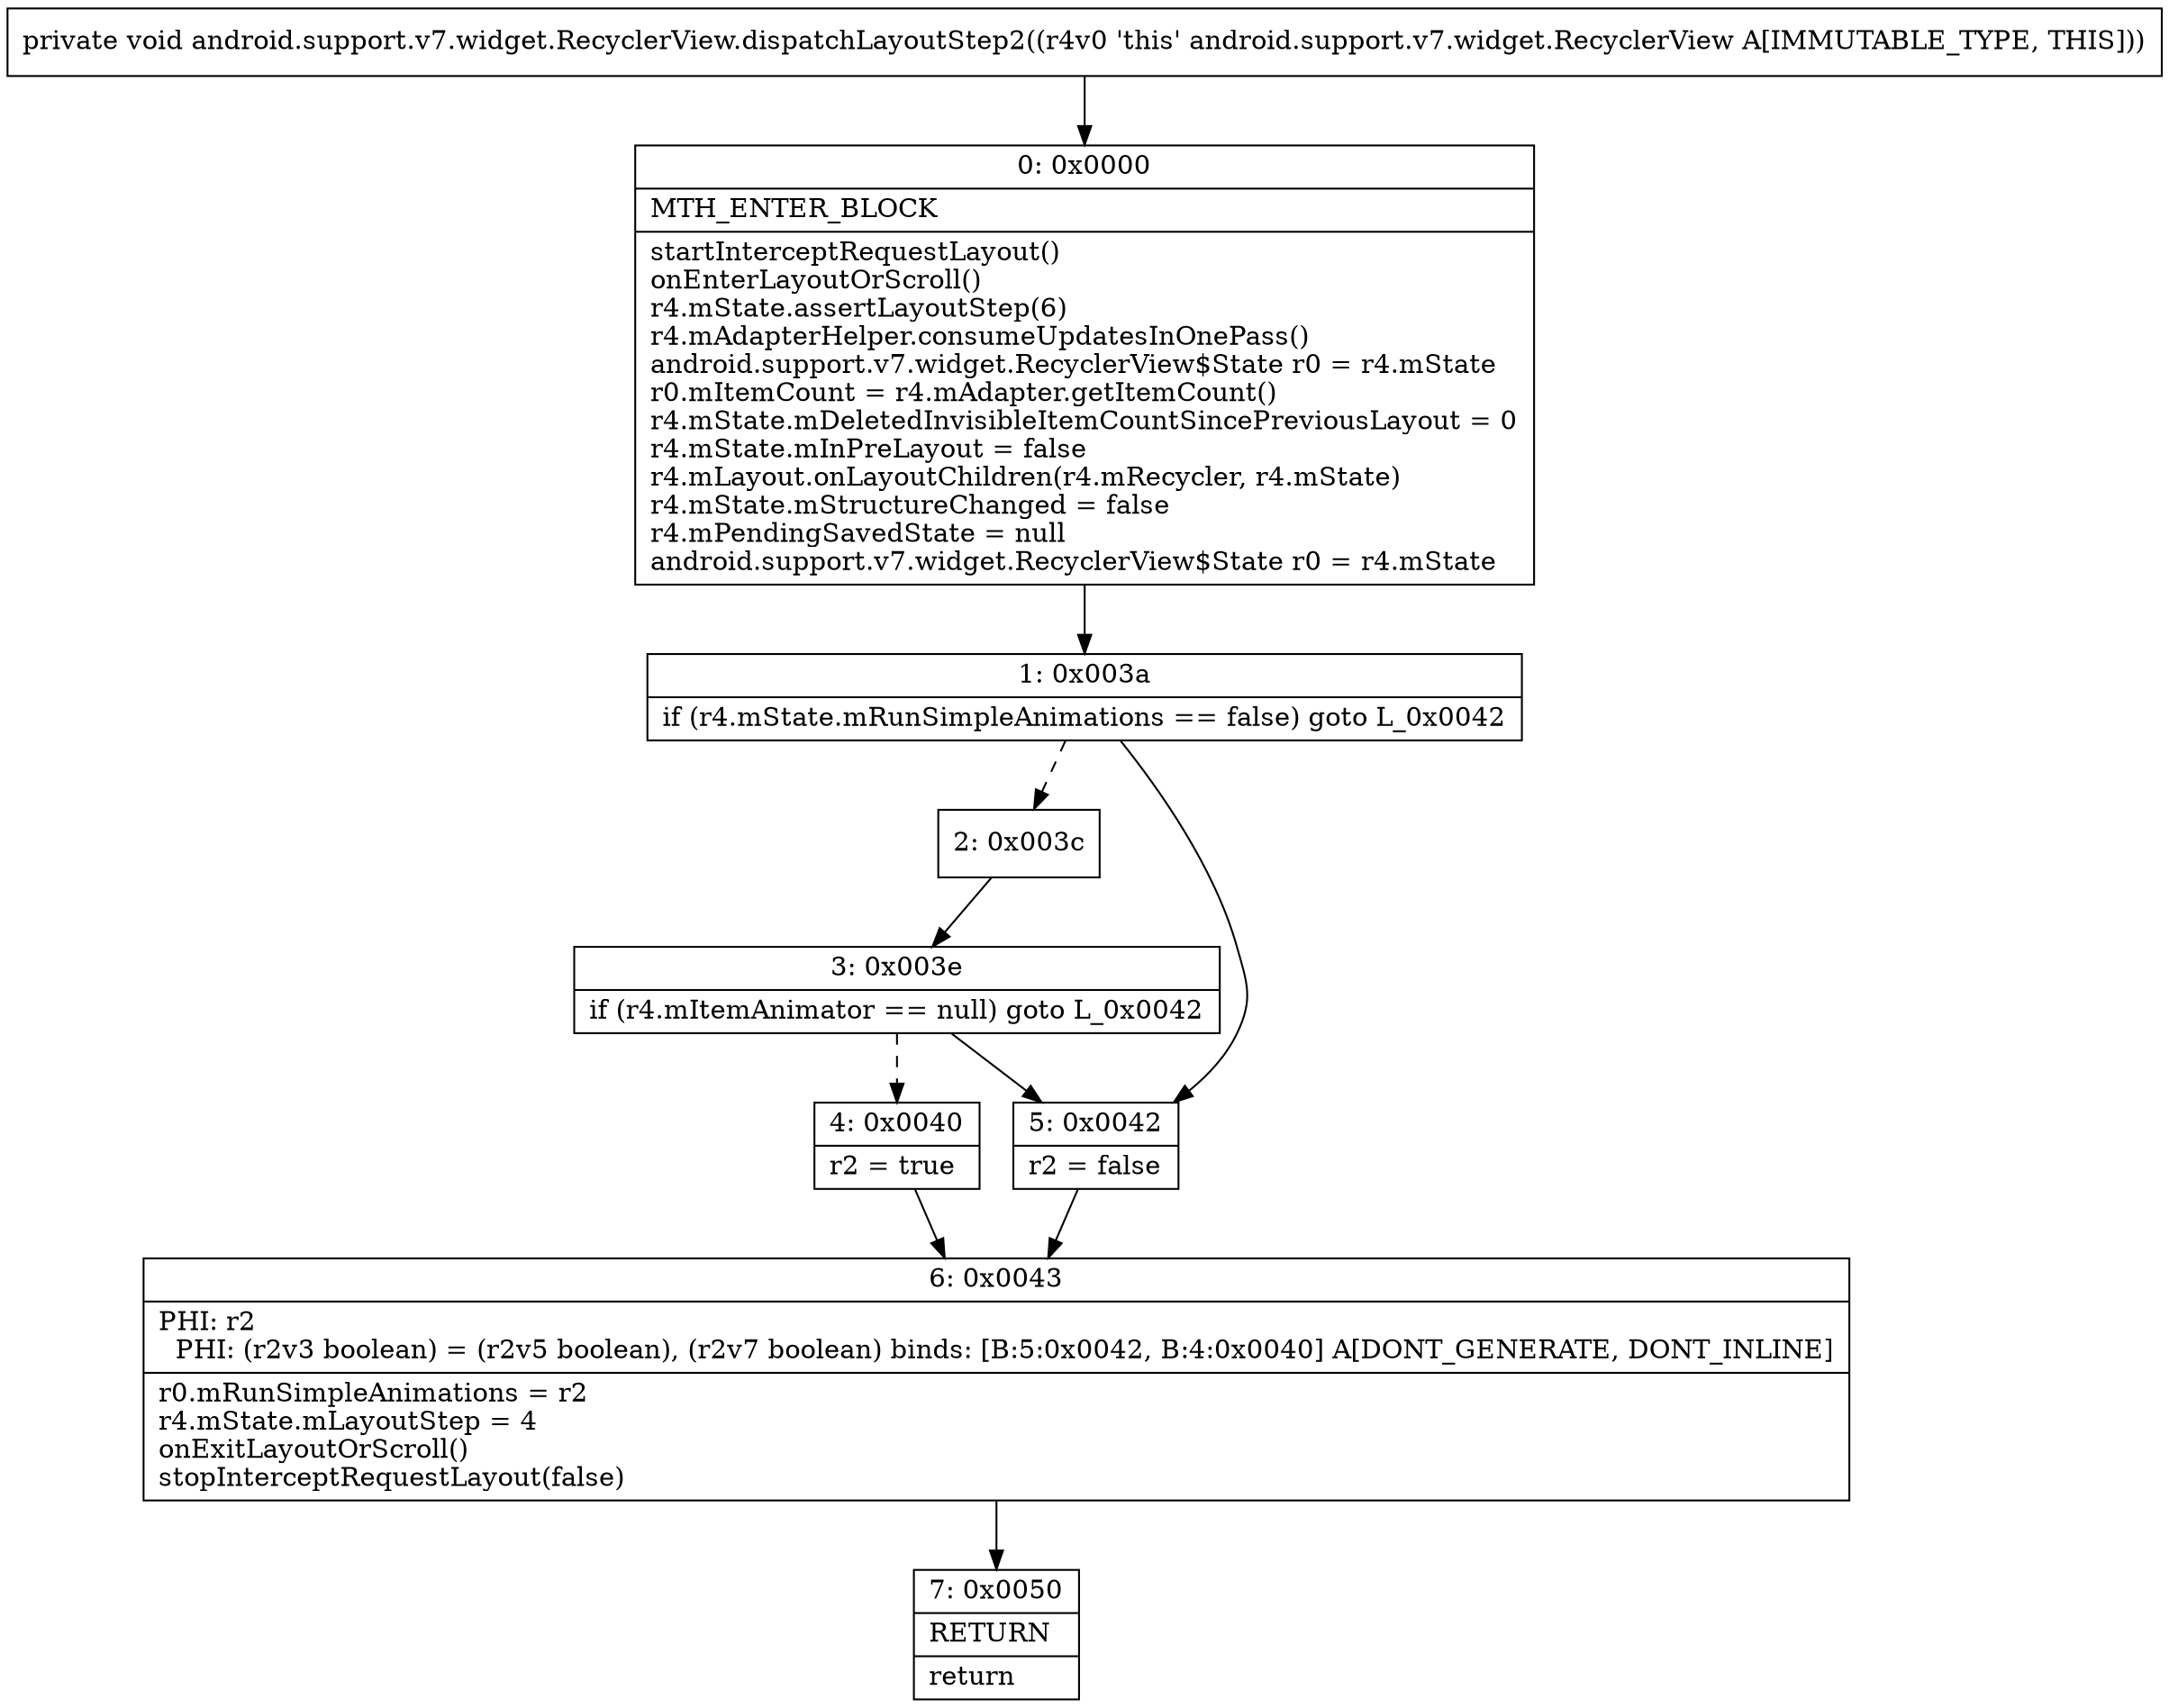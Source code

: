 digraph "CFG forandroid.support.v7.widget.RecyclerView.dispatchLayoutStep2()V" {
Node_0 [shape=record,label="{0\:\ 0x0000|MTH_ENTER_BLOCK\l|startInterceptRequestLayout()\lonEnterLayoutOrScroll()\lr4.mState.assertLayoutStep(6)\lr4.mAdapterHelper.consumeUpdatesInOnePass()\landroid.support.v7.widget.RecyclerView$State r0 = r4.mState\lr0.mItemCount = r4.mAdapter.getItemCount()\lr4.mState.mDeletedInvisibleItemCountSincePreviousLayout = 0\lr4.mState.mInPreLayout = false\lr4.mLayout.onLayoutChildren(r4.mRecycler, r4.mState)\lr4.mState.mStructureChanged = false\lr4.mPendingSavedState = null\landroid.support.v7.widget.RecyclerView$State r0 = r4.mState\l}"];
Node_1 [shape=record,label="{1\:\ 0x003a|if (r4.mState.mRunSimpleAnimations == false) goto L_0x0042\l}"];
Node_2 [shape=record,label="{2\:\ 0x003c}"];
Node_3 [shape=record,label="{3\:\ 0x003e|if (r4.mItemAnimator == null) goto L_0x0042\l}"];
Node_4 [shape=record,label="{4\:\ 0x0040|r2 = true\l}"];
Node_5 [shape=record,label="{5\:\ 0x0042|r2 = false\l}"];
Node_6 [shape=record,label="{6\:\ 0x0043|PHI: r2 \l  PHI: (r2v3 boolean) = (r2v5 boolean), (r2v7 boolean) binds: [B:5:0x0042, B:4:0x0040] A[DONT_GENERATE, DONT_INLINE]\l|r0.mRunSimpleAnimations = r2\lr4.mState.mLayoutStep = 4\lonExitLayoutOrScroll()\lstopInterceptRequestLayout(false)\l}"];
Node_7 [shape=record,label="{7\:\ 0x0050|RETURN\l|return\l}"];
MethodNode[shape=record,label="{private void android.support.v7.widget.RecyclerView.dispatchLayoutStep2((r4v0 'this' android.support.v7.widget.RecyclerView A[IMMUTABLE_TYPE, THIS])) }"];
MethodNode -> Node_0;
Node_0 -> Node_1;
Node_1 -> Node_2[style=dashed];
Node_1 -> Node_5;
Node_2 -> Node_3;
Node_3 -> Node_4[style=dashed];
Node_3 -> Node_5;
Node_4 -> Node_6;
Node_5 -> Node_6;
Node_6 -> Node_7;
}


